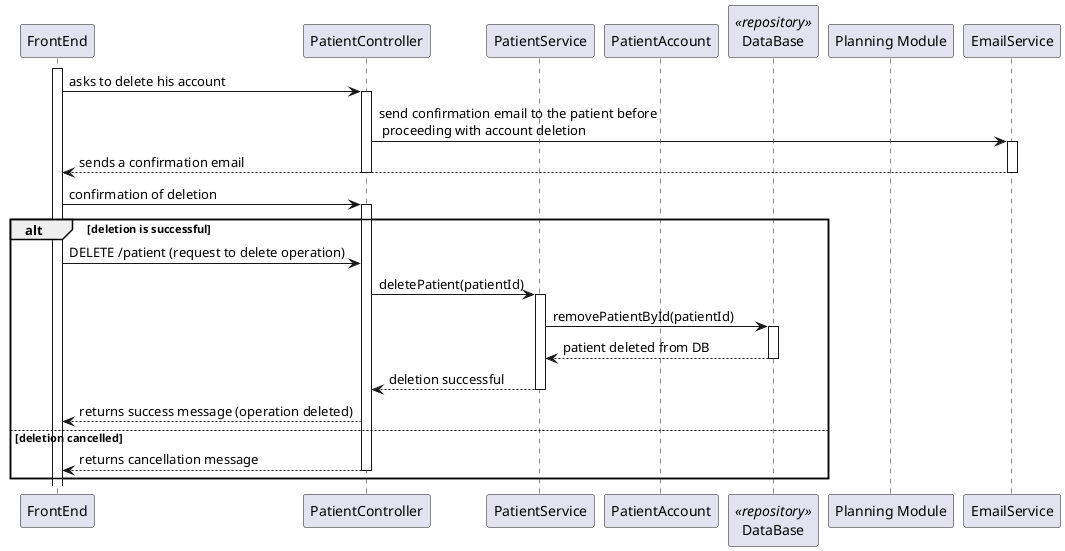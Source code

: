 ﻿@startuml
'autonumber
participant FrontEnd as fe
participant "PatientController" as ctrl
participant "PatientService" as serv
participant "PatientAccount" as operation
participant "DataBase" as repo <<repository>>
participant "Planning Module" as planning

participant "EmailService" as es


activate fe

fe -> ctrl: asks to delete his account
activate ctrl

ctrl -> es: send confirmation email to the patient before\n proceeding with account deletion
activate es

es --> fe: sends a confirmation email
deactivate es

deactivate ctrl

fe -> ctrl: confirmation of deletion
activate ctrl



alt deletion is successful

fe -> ctrl : DELETE /patient (request to delete operation)

    ctrl -> serv: deletePatient(patientId)

    activate serv

    serv -> repo: removePatientById(patientId)

    activate repo

    repo --> serv: patient deleted from DB

    deactivate repo

    serv --> ctrl: deletion successful

    deactivate serv

    ctrl --> fe: returns success message (operation deleted)



else deletion cancelled

    ctrl --> fe: returns cancellation message

    deactivate ctrl

end

@enduml
